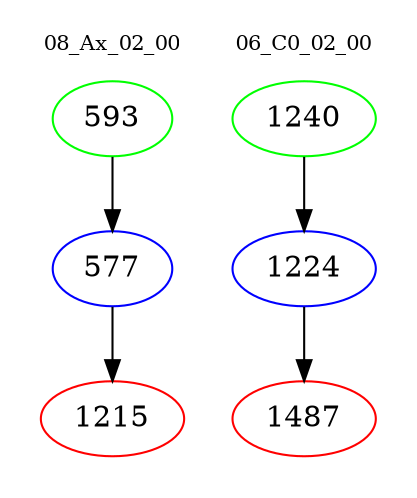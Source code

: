 digraph{
subgraph cluster_0 {
color = white
label = "08_Ax_02_00";
fontsize=10;
T0_593 [label="593", color="green"]
T0_593 -> T0_577 [color="black"]
T0_577 [label="577", color="blue"]
T0_577 -> T0_1215 [color="black"]
T0_1215 [label="1215", color="red"]
}
subgraph cluster_1 {
color = white
label = "06_C0_02_00";
fontsize=10;
T1_1240 [label="1240", color="green"]
T1_1240 -> T1_1224 [color="black"]
T1_1224 [label="1224", color="blue"]
T1_1224 -> T1_1487 [color="black"]
T1_1487 [label="1487", color="red"]
}
}
